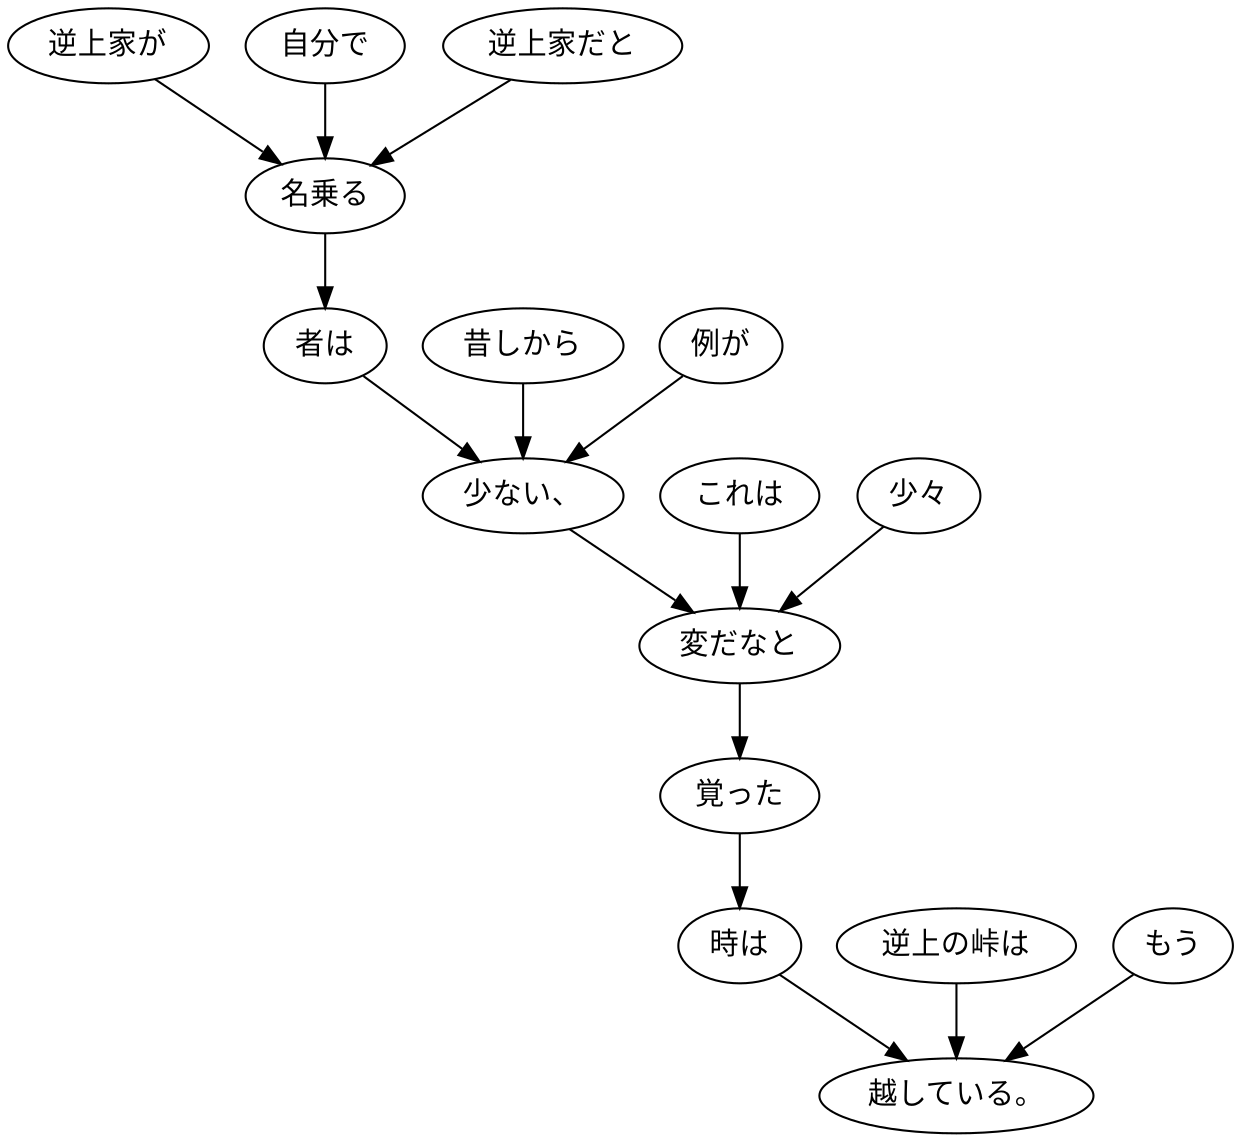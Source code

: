 digraph graph5375 {
	node0 [label="逆上家が"];
	node1 [label="自分で"];
	node2 [label="逆上家だと"];
	node3 [label="名乗る"];
	node4 [label="者は"];
	node5 [label="昔しから"];
	node6 [label="例が"];
	node7 [label="少ない、"];
	node8 [label="これは"];
	node9 [label="少々"];
	node10 [label="変だなと"];
	node11 [label="覚った"];
	node12 [label="時は"];
	node13 [label="逆上の峠は"];
	node14 [label="もう"];
	node15 [label="越している。"];
	node0 -> node3;
	node1 -> node3;
	node2 -> node3;
	node3 -> node4;
	node4 -> node7;
	node5 -> node7;
	node6 -> node7;
	node7 -> node10;
	node8 -> node10;
	node9 -> node10;
	node10 -> node11;
	node11 -> node12;
	node12 -> node15;
	node13 -> node15;
	node14 -> node15;
}
